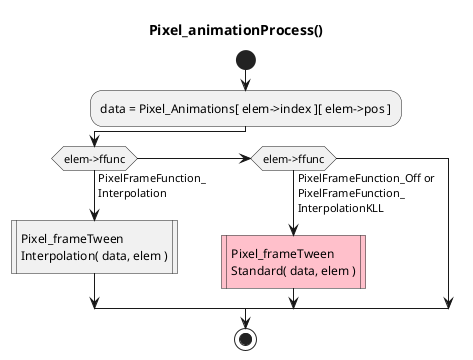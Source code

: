 '
' Pixel_animationProcess.uml
'

@startuml
title Pixel_animationProcess()
start
:data = Pixel_Animations[ elem->index ][ elem->pos ];
if (elem->ffunc) then (PixelFrameFunction_\nInterpolation)
 :Pixel_frameTween\nInterpolation( data, elem )|
elseif (elem->ffunc) then (PixelFrameFunction_Off or\nPixelFrameFunction_\nInterpolationKLL)
 #Pink:Pixel_frameTween\nStandard( data, elem )|
endif
stop
@enduml
